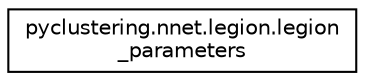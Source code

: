 digraph "Graphical Class Hierarchy"
{
 // INTERACTIVE_SVG=YES
 // LATEX_PDF_SIZE
  edge [fontname="Helvetica",fontsize="10",labelfontname="Helvetica",labelfontsize="10"];
  node [fontname="Helvetica",fontsize="10",shape=record];
  rankdir="LR";
  Node0 [label="pyclustering.nnet.legion.legion\l_parameters",height=0.2,width=0.4,color="black", fillcolor="white", style="filled",URL="$d4/deb/classpyclustering_1_1nnet_1_1legion_1_1legion__parameters.html",tooltip="Describes parameters of LEGION."];
}
